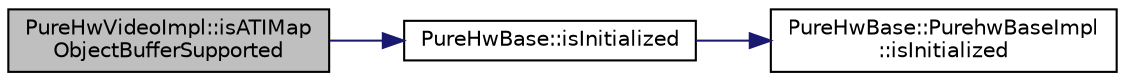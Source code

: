 digraph "PureHwVideoImpl::isATIMapObjectBufferSupported"
{
 // LATEX_PDF_SIZE
  edge [fontname="Helvetica",fontsize="10",labelfontname="Helvetica",labelfontsize="10"];
  node [fontname="Helvetica",fontsize="10",shape=record];
  rankdir="LR";
  Node1 [label="PureHwVideoImpl::isATIMap\lObjectBufferSupported",height=0.2,width=0.4,color="black", fillcolor="grey75", style="filled", fontcolor="black",tooltip="Gets whether the ATI-specific MapObjectBuffer (for Vertex Array Object) is supported."];
  Node1 -> Node2 [color="midnightblue",fontsize="10",style="solid",fontname="Helvetica"];
  Node2 [label="PureHwBase::isInitialized",height=0.2,width=0.4,color="black", fillcolor="white", style="filled",URL="$class_pure_hw_base.html#a9b43b708c80cc54e9b14328f7ec8f783",tooltip="Returns whether the instance is successfully initialized."];
  Node2 -> Node3 [color="midnightblue",fontsize="10",style="solid",fontname="Helvetica"];
  Node3 [label="PureHwBase::PurehwBaseImpl\l::isInitialized",height=0.2,width=0.4,color="black", fillcolor="white", style="filled",URL="$class_pure_hw_base_1_1_purehw_base_impl.html#a4bc9a5eb138fb0708fbaaa8b09ffc52a",tooltip="Returns whether the instance is successfully initialized."];
}
